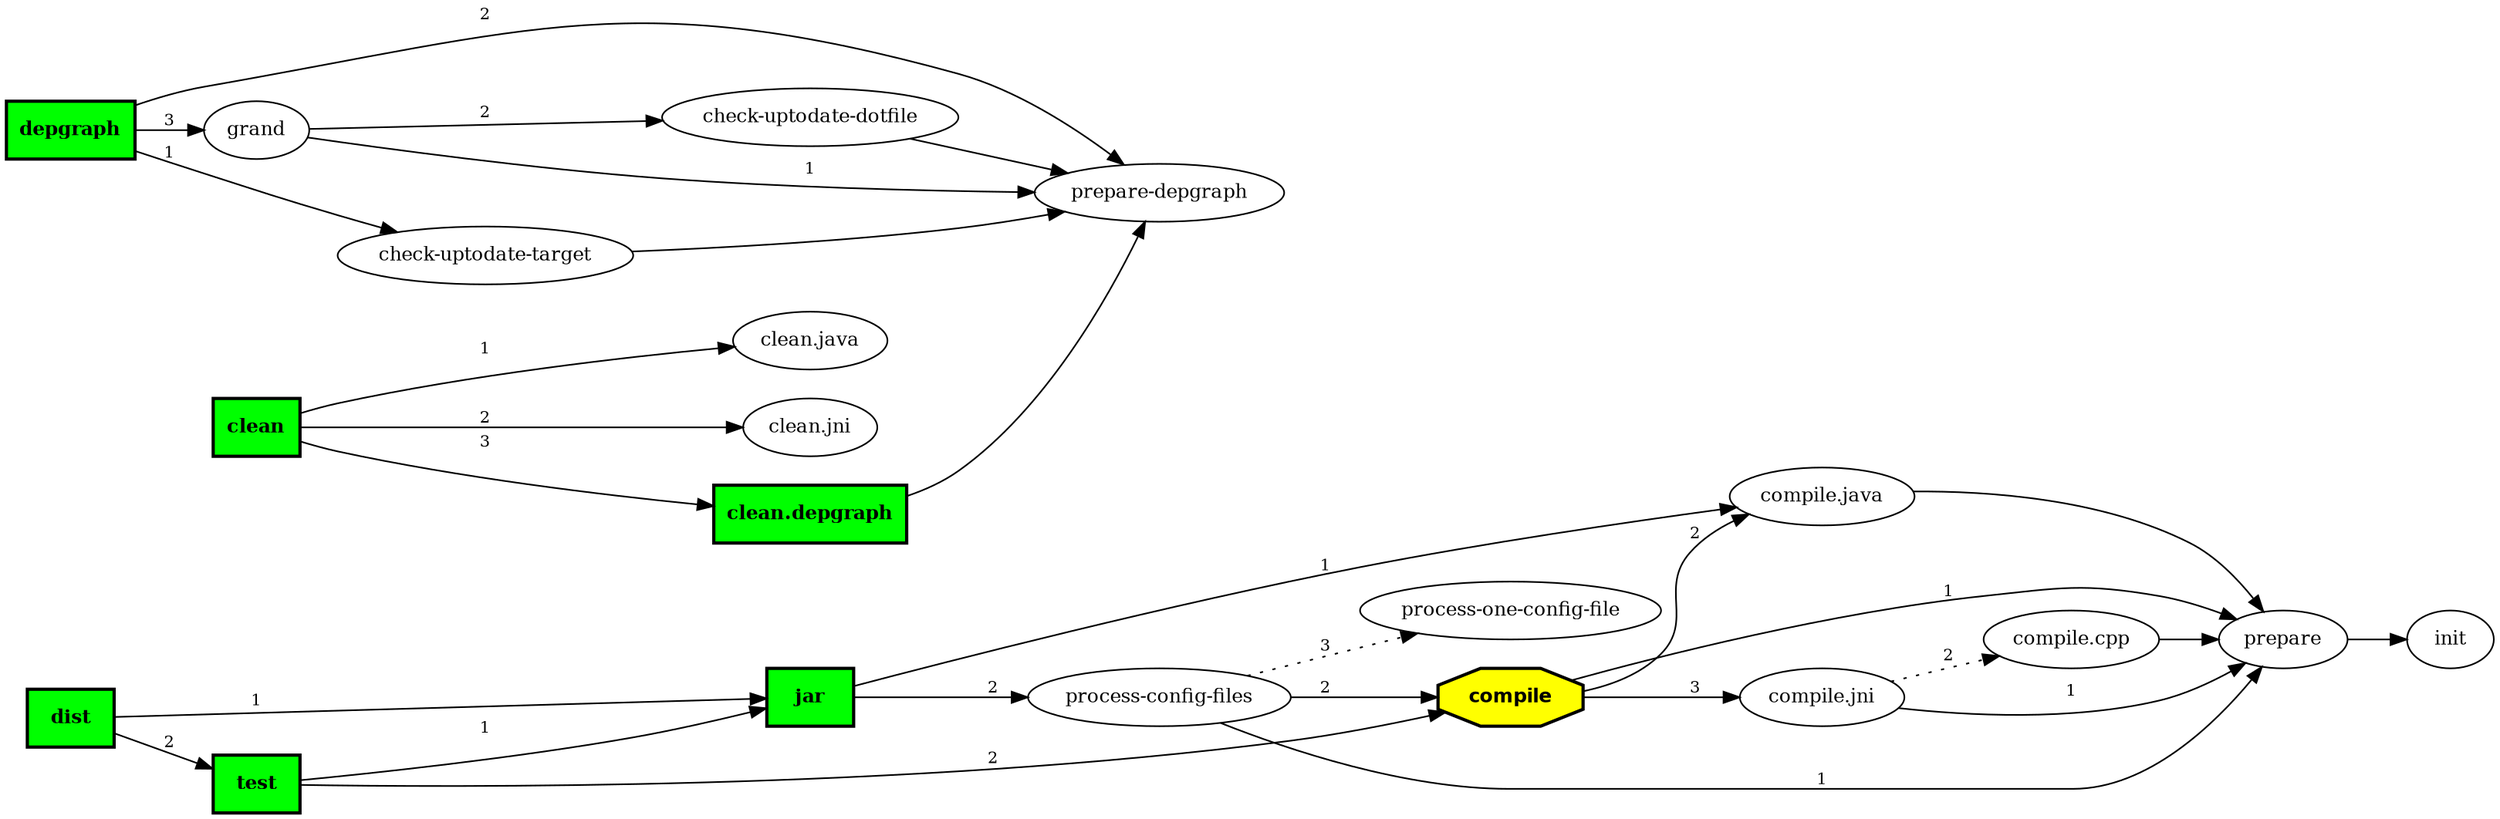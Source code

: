 digraph "Grand complex build file" {
graph [rankdir="LR"];
node [fontsize="12"];
edge [fontsize="10"];
"compile" [shape=octagon,fillcolor="yellow",style="filled,bold",fontname="Helvetica-Bold",comment="Compile the source files"];
"compile" -> "prepare" [label="1"];
"compile" -> "compile.java" [label="2"];
"compile" -> "compile.jni" [label="3"];

"prepare"
"prepare" -> "init";

"check-uptodate-dotfile"
"check-uptodate-dotfile" -> "prepare-depgraph";

"jar" [shape=box,fillcolor="lime",style="filled,bold",fontname="Times-Bold",comment="Create jar files for the java classes"];
"jar" -> "compile.java" [label="1"];
"jar" -> "process-config-files" [label="2"];

"prepare-depgraph"

"compile.jni"
"compile.jni" -> "prepare" [label="1"];
"compile.jni" -> "compile.cpp" [label="2", fontsize="10",style="dotted"];

"process-config-files"
"process-config-files" -> "prepare" [label="1"];
"process-config-files" -> "compile" [label="2"];
"process-config-files" -> "process-one-config-file" [label="3", fontsize="10",style="dotted"];

"grand"
"grand" -> "prepare-depgraph" [label="1"];
"grand" -> "check-uptodate-dotfile" [label="2"];

"compile.java"
"compile.java" -> "prepare";

"clean.java"

"dist" [shape=box,fillcolor="lime",style="filled,bold",fontname="Times-Bold",comment="Prepare the distribution"];
"dist" -> "jar" [label="1"];
"dist" -> "test" [label="2"];

"check-uptodate-target"
"check-uptodate-target" -> "prepare-depgraph";

"clean" [shape=box,fillcolor="lime",style="filled,bold",fontname="Times-Bold",comment="Remove intermediate files"];
"clean" -> "clean.java" [label="1"];
"clean" -> "clean.jni" [label="2"];
"clean" -> "clean.depgraph" [label="3"];

"depgraph" [shape=box,fillcolor="lime",style="filled,bold",fontname="Times-Bold",comment="Creates a PostScript dependency graph"];
"depgraph" -> "check-uptodate-target" [label="1"];
"depgraph" -> "prepare-depgraph" [label="2"];
"depgraph" -> "grand" [label="3"];

"init"

"test" [shape=box,fillcolor="lime",style="filled,bold",fontname="Times-Bold",comment="Run the unit tests"];
"test" -> "jar" [label="1"];
"test" -> "compile" [label="2"];

"process-one-config-file"

"clean.depgraph" [shape=box,fillcolor="lime",style="filled,bold",fontname="Times-Bold",comment="Remove dependency graph intermediate files."];
"clean.depgraph" -> "prepare-depgraph";

"clean.jni"

"compile.cpp"
"compile.cpp" -> "prepare";

}
